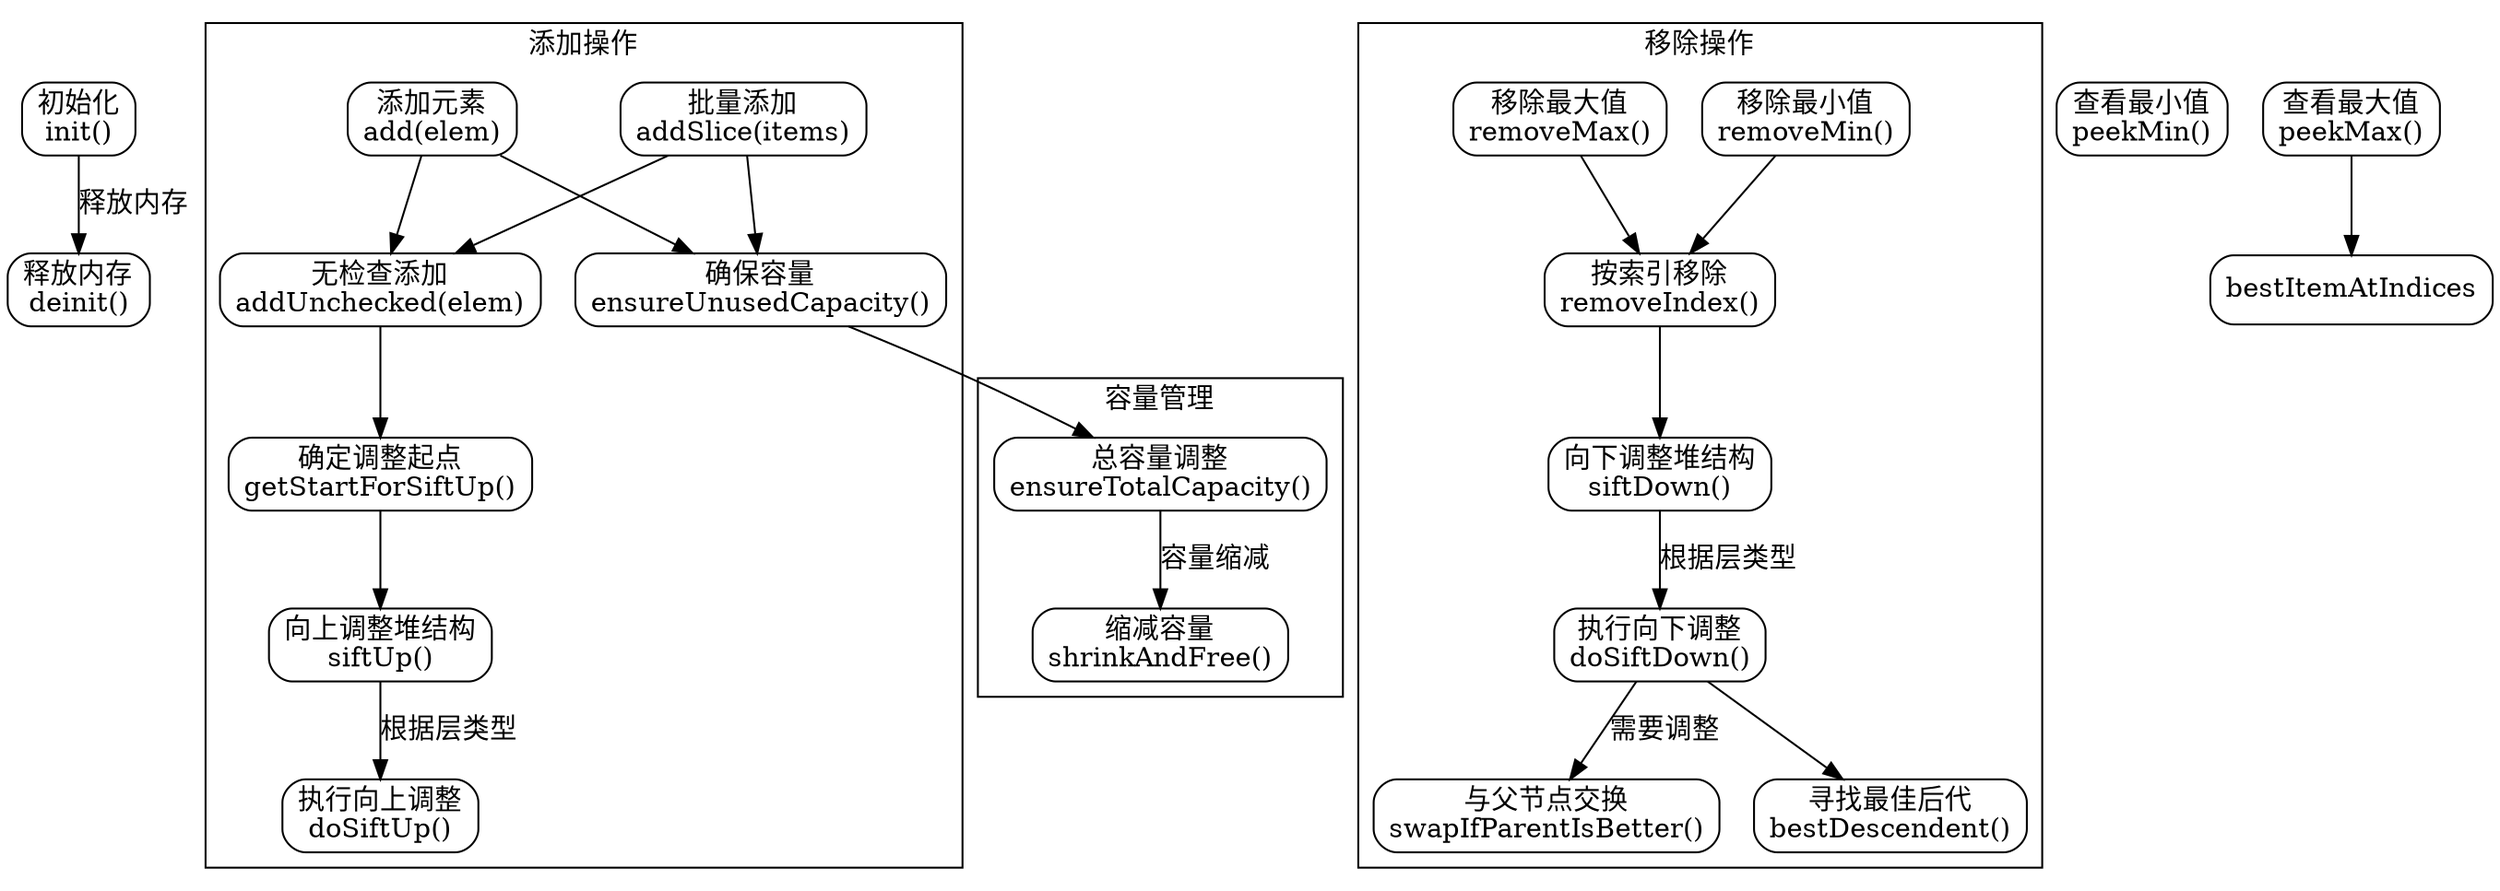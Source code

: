
digraph PriorityDequeue {
    node [shape=rectangle, style=rounded];

    // 初始化与销毁
    init [label="初始化\ninit()"];
    deinit [label="释放内存\ndeinit()"];

    // 添加元素
    add [label="添加元素\nadd(elem)"];
    addSlice [label="批量添加\naddSlice(items)"];
    ensureUnusedCapacity [label="确保容量\nensureUnusedCapacity()"];
    addUnchecked [label="无检查添加\naddUnchecked(elem)"];
    getStartForSiftUp [label="确定调整起点\ngetStartForSiftUp()"];
    siftUp [label="向上调整堆结构\nsiftUp()"];
    doSiftUp [label="执行向上调整\ndoSiftUp()"];

    // 移除元素
    removeMin [label="移除最小值\nremoveMin()"];
    removeMax [label="移除最大值\nremoveMax()"];
    removeIndex [label="按索引移除\nremoveIndex()"];
    siftDown [label="向下调整堆结构\nsiftDown()"];
    doSiftDown [label="执行向下调整\ndoSiftDown()"];
    swapIfParentIsBetter [label="与父节点交换\nswapIfParentIsBetter()"];
    bestDescendent [label="寻找最佳后代\nbestDescendent()"];

    // 查看元素
    peekMin [label="查看最小值\npeekMin()"];
    peekMax [label="查看最大值\npeekMax()"];

    // 容量管理
    ensureTotalCapacity [label="总容量调整\nensureTotalCapacity()"];
    shrinkAndFree [label="缩减容量\nshrinkAndFree()"];

    // 结构关系
    init -> deinit [label="释放内存"];
    
    add -> ensureUnusedCapacity;
    add -> addUnchecked;
    addSlice -> ensureUnusedCapacity;
    addSlice -> addUnchecked;
    addUnchecked -> getStartForSiftUp;
    getStartForSiftUp -> siftUp;
    siftUp -> doSiftUp [label="根据层类型"];
    
    removeMin -> removeIndex;
    removeMax -> removeIndex;
    removeIndex -> siftDown;
    siftDown -> doSiftDown [label="根据层类型"];
    doSiftDown -> bestDescendent;
    doSiftDown -> swapIfParentIsBetter [label="需要调整"];
    
    peekMax -> bestItemAtIndices;
    
    ensureTotalCapacity -> shrinkAndFree [label="容量缩减"];
    ensureUnusedCapacity -> ensureTotalCapacity;

    // 辅助节点分组
    subgraph cluster_add {
        label="添加操作";
        add; addSlice; ensureUnusedCapacity; addUnchecked; getStartForSiftUp; siftUp; doSiftUp;
    }
    
    subgraph cluster_remove {
        label="移除操作";
        removeMin; removeMax; removeIndex; siftDown; doSiftDown; swapIfParentIsBetter; bestDescendent;
    }
    
    subgraph cluster_capacity {
        label="容量管理";
        ensureTotalCapacity; shrinkAndFree; ensureUnusedCapacity;
    }
}
